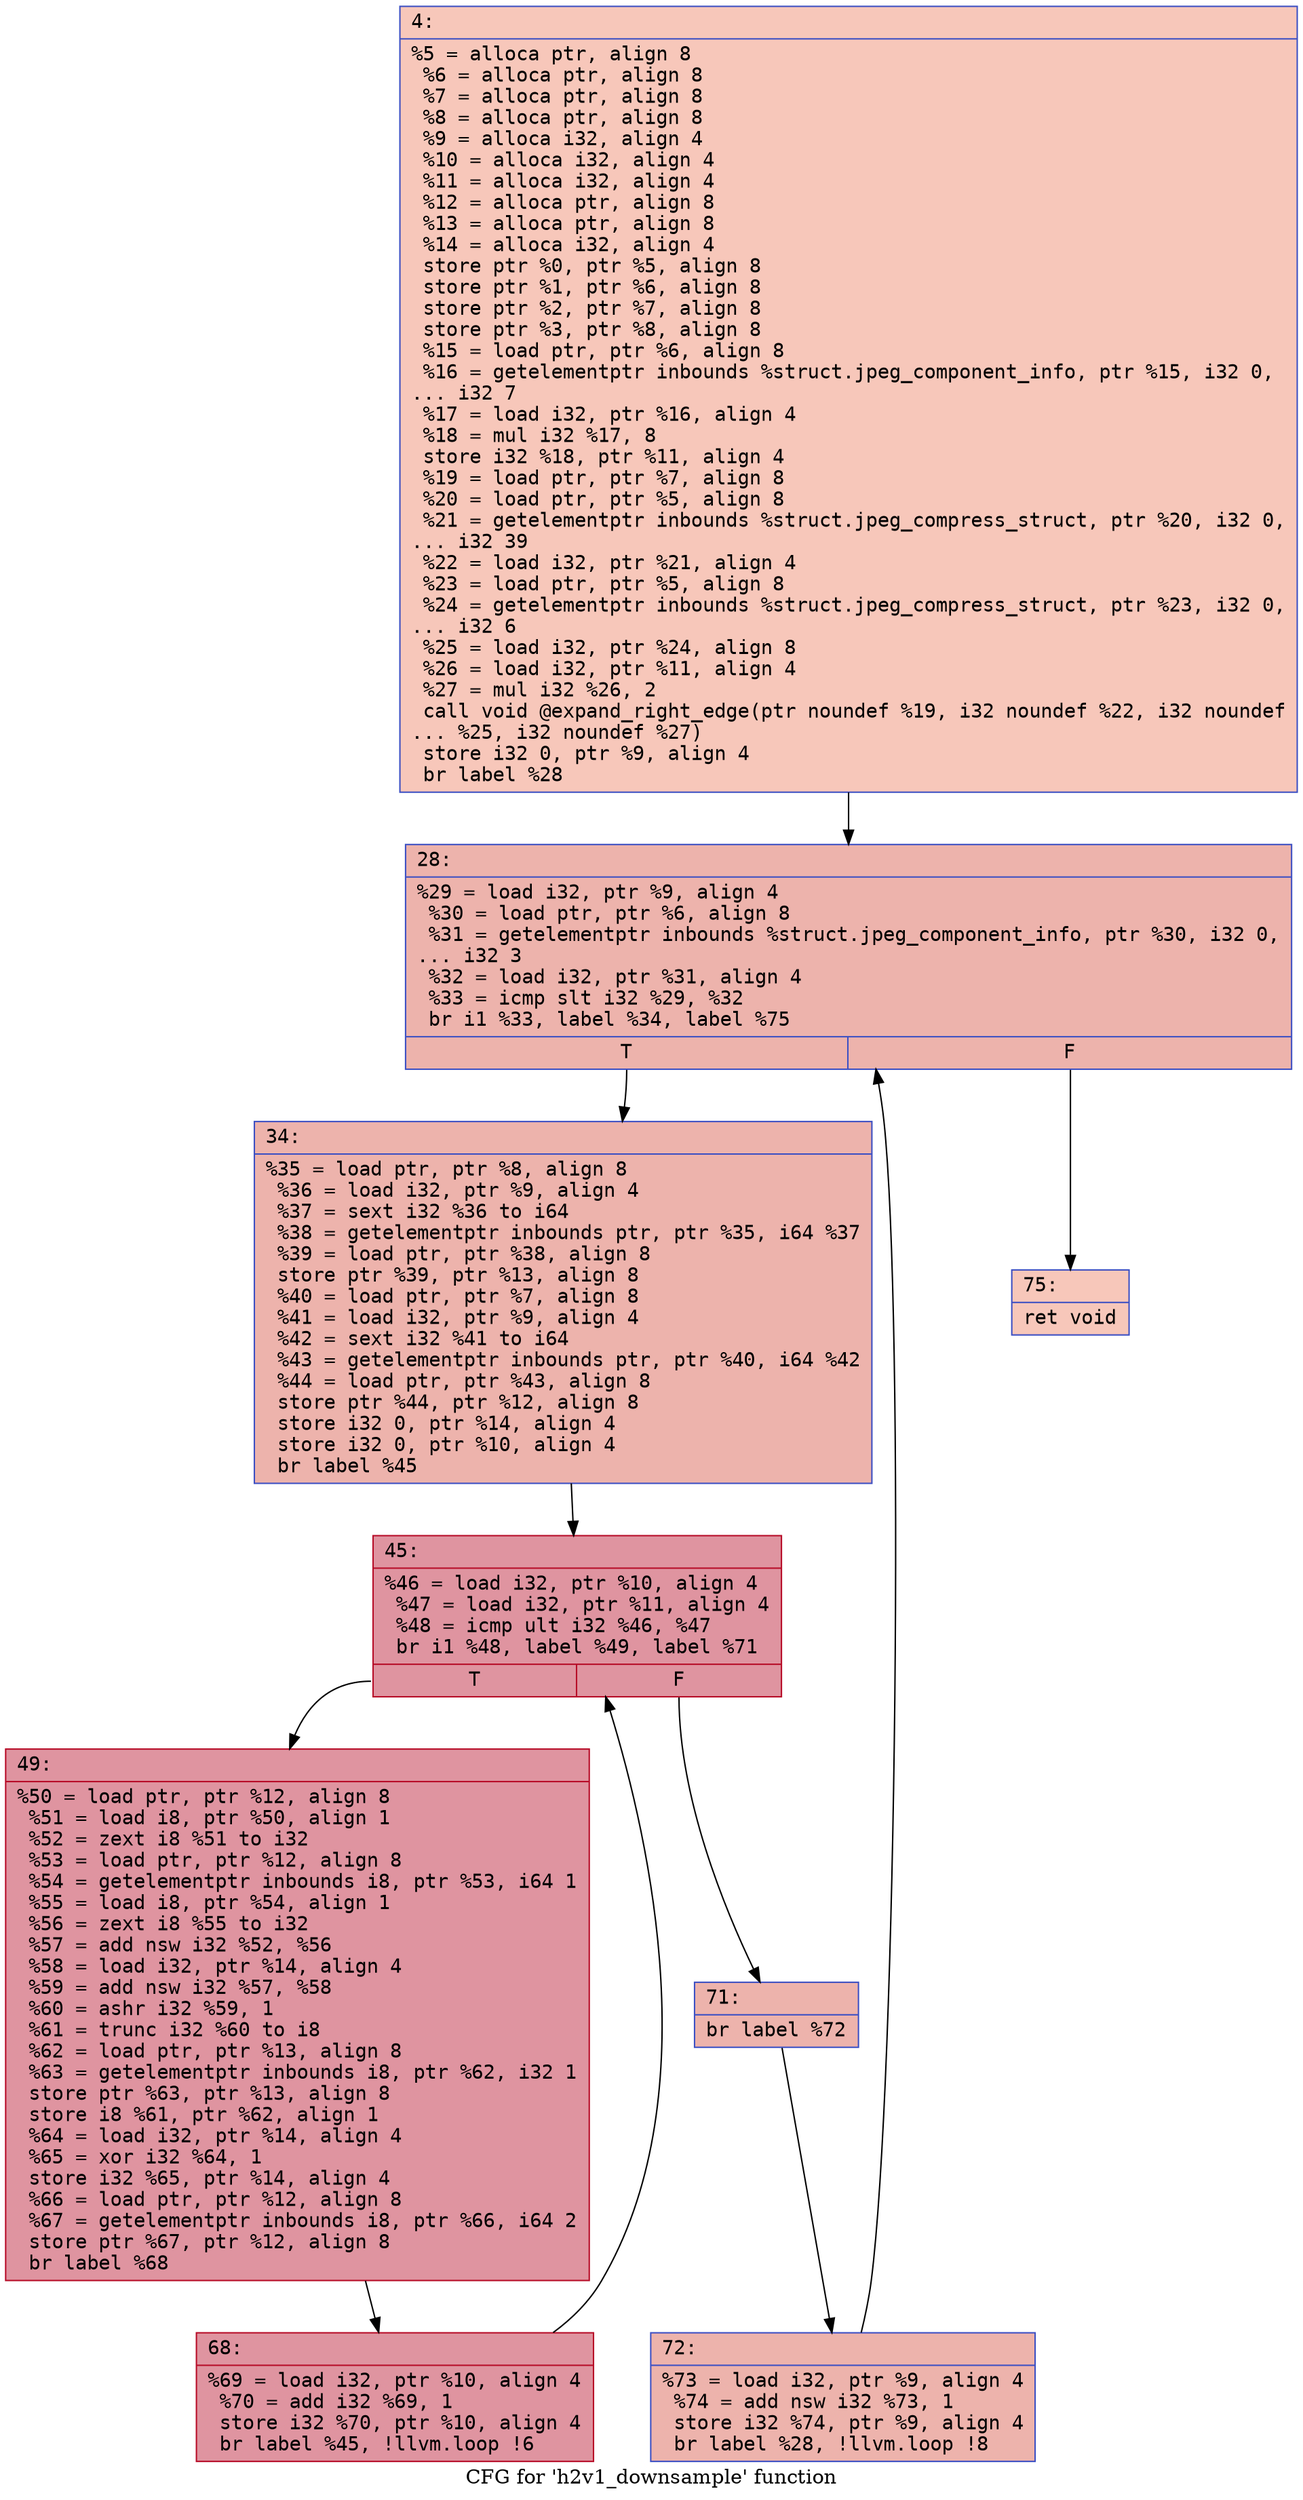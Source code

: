 digraph "CFG for 'h2v1_downsample' function" {
	label="CFG for 'h2v1_downsample' function";

	Node0x600003966f80 [shape=record,color="#3d50c3ff", style=filled, fillcolor="#ec7f6370" fontname="Courier",label="{4:\l|  %5 = alloca ptr, align 8\l  %6 = alloca ptr, align 8\l  %7 = alloca ptr, align 8\l  %8 = alloca ptr, align 8\l  %9 = alloca i32, align 4\l  %10 = alloca i32, align 4\l  %11 = alloca i32, align 4\l  %12 = alloca ptr, align 8\l  %13 = alloca ptr, align 8\l  %14 = alloca i32, align 4\l  store ptr %0, ptr %5, align 8\l  store ptr %1, ptr %6, align 8\l  store ptr %2, ptr %7, align 8\l  store ptr %3, ptr %8, align 8\l  %15 = load ptr, ptr %6, align 8\l  %16 = getelementptr inbounds %struct.jpeg_component_info, ptr %15, i32 0,\l... i32 7\l  %17 = load i32, ptr %16, align 4\l  %18 = mul i32 %17, 8\l  store i32 %18, ptr %11, align 4\l  %19 = load ptr, ptr %7, align 8\l  %20 = load ptr, ptr %5, align 8\l  %21 = getelementptr inbounds %struct.jpeg_compress_struct, ptr %20, i32 0,\l... i32 39\l  %22 = load i32, ptr %21, align 4\l  %23 = load ptr, ptr %5, align 8\l  %24 = getelementptr inbounds %struct.jpeg_compress_struct, ptr %23, i32 0,\l... i32 6\l  %25 = load i32, ptr %24, align 8\l  %26 = load i32, ptr %11, align 4\l  %27 = mul i32 %26, 2\l  call void @expand_right_edge(ptr noundef %19, i32 noundef %22, i32 noundef\l... %25, i32 noundef %27)\l  store i32 0, ptr %9, align 4\l  br label %28\l}"];
	Node0x600003966f80 -> Node0x600003966fd0[tooltip="4 -> 28\nProbability 100.00%" ];
	Node0x600003966fd0 [shape=record,color="#3d50c3ff", style=filled, fillcolor="#d6524470" fontname="Courier",label="{28:\l|  %29 = load i32, ptr %9, align 4\l  %30 = load ptr, ptr %6, align 8\l  %31 = getelementptr inbounds %struct.jpeg_component_info, ptr %30, i32 0,\l... i32 3\l  %32 = load i32, ptr %31, align 4\l  %33 = icmp slt i32 %29, %32\l  br i1 %33, label %34, label %75\l|{<s0>T|<s1>F}}"];
	Node0x600003966fd0:s0 -> Node0x600003967020[tooltip="28 -> 34\nProbability 96.88%" ];
	Node0x600003966fd0:s1 -> Node0x600003967200[tooltip="28 -> 75\nProbability 3.12%" ];
	Node0x600003967020 [shape=record,color="#3d50c3ff", style=filled, fillcolor="#d6524470" fontname="Courier",label="{34:\l|  %35 = load ptr, ptr %8, align 8\l  %36 = load i32, ptr %9, align 4\l  %37 = sext i32 %36 to i64\l  %38 = getelementptr inbounds ptr, ptr %35, i64 %37\l  %39 = load ptr, ptr %38, align 8\l  store ptr %39, ptr %13, align 8\l  %40 = load ptr, ptr %7, align 8\l  %41 = load i32, ptr %9, align 4\l  %42 = sext i32 %41 to i64\l  %43 = getelementptr inbounds ptr, ptr %40, i64 %42\l  %44 = load ptr, ptr %43, align 8\l  store ptr %44, ptr %12, align 8\l  store i32 0, ptr %14, align 4\l  store i32 0, ptr %10, align 4\l  br label %45\l}"];
	Node0x600003967020 -> Node0x600003967070[tooltip="34 -> 45\nProbability 100.00%" ];
	Node0x600003967070 [shape=record,color="#b70d28ff", style=filled, fillcolor="#b70d2870" fontname="Courier",label="{45:\l|  %46 = load i32, ptr %10, align 4\l  %47 = load i32, ptr %11, align 4\l  %48 = icmp ult i32 %46, %47\l  br i1 %48, label %49, label %71\l|{<s0>T|<s1>F}}"];
	Node0x600003967070:s0 -> Node0x6000039670c0[tooltip="45 -> 49\nProbability 96.88%" ];
	Node0x600003967070:s1 -> Node0x600003967160[tooltip="45 -> 71\nProbability 3.12%" ];
	Node0x6000039670c0 [shape=record,color="#b70d28ff", style=filled, fillcolor="#b70d2870" fontname="Courier",label="{49:\l|  %50 = load ptr, ptr %12, align 8\l  %51 = load i8, ptr %50, align 1\l  %52 = zext i8 %51 to i32\l  %53 = load ptr, ptr %12, align 8\l  %54 = getelementptr inbounds i8, ptr %53, i64 1\l  %55 = load i8, ptr %54, align 1\l  %56 = zext i8 %55 to i32\l  %57 = add nsw i32 %52, %56\l  %58 = load i32, ptr %14, align 4\l  %59 = add nsw i32 %57, %58\l  %60 = ashr i32 %59, 1\l  %61 = trunc i32 %60 to i8\l  %62 = load ptr, ptr %13, align 8\l  %63 = getelementptr inbounds i8, ptr %62, i32 1\l  store ptr %63, ptr %13, align 8\l  store i8 %61, ptr %62, align 1\l  %64 = load i32, ptr %14, align 4\l  %65 = xor i32 %64, 1\l  store i32 %65, ptr %14, align 4\l  %66 = load ptr, ptr %12, align 8\l  %67 = getelementptr inbounds i8, ptr %66, i64 2\l  store ptr %67, ptr %12, align 8\l  br label %68\l}"];
	Node0x6000039670c0 -> Node0x600003967110[tooltip="49 -> 68\nProbability 100.00%" ];
	Node0x600003967110 [shape=record,color="#b70d28ff", style=filled, fillcolor="#b70d2870" fontname="Courier",label="{68:\l|  %69 = load i32, ptr %10, align 4\l  %70 = add i32 %69, 1\l  store i32 %70, ptr %10, align 4\l  br label %45, !llvm.loop !6\l}"];
	Node0x600003967110 -> Node0x600003967070[tooltip="68 -> 45\nProbability 100.00%" ];
	Node0x600003967160 [shape=record,color="#3d50c3ff", style=filled, fillcolor="#d6524470" fontname="Courier",label="{71:\l|  br label %72\l}"];
	Node0x600003967160 -> Node0x6000039671b0[tooltip="71 -> 72\nProbability 100.00%" ];
	Node0x6000039671b0 [shape=record,color="#3d50c3ff", style=filled, fillcolor="#d6524470" fontname="Courier",label="{72:\l|  %73 = load i32, ptr %9, align 4\l  %74 = add nsw i32 %73, 1\l  store i32 %74, ptr %9, align 4\l  br label %28, !llvm.loop !8\l}"];
	Node0x6000039671b0 -> Node0x600003966fd0[tooltip="72 -> 28\nProbability 100.00%" ];
	Node0x600003967200 [shape=record,color="#3d50c3ff", style=filled, fillcolor="#ec7f6370" fontname="Courier",label="{75:\l|  ret void\l}"];
}
